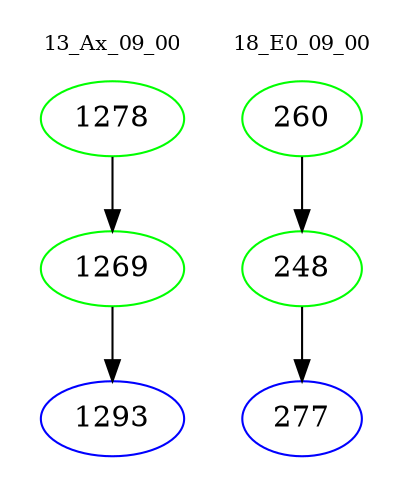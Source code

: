 digraph{
subgraph cluster_0 {
color = white
label = "13_Ax_09_00";
fontsize=10;
T0_1278 [label="1278", color="green"]
T0_1278 -> T0_1269 [color="black"]
T0_1269 [label="1269", color="green"]
T0_1269 -> T0_1293 [color="black"]
T0_1293 [label="1293", color="blue"]
}
subgraph cluster_1 {
color = white
label = "18_E0_09_00";
fontsize=10;
T1_260 [label="260", color="green"]
T1_260 -> T1_248 [color="black"]
T1_248 [label="248", color="green"]
T1_248 -> T1_277 [color="black"]
T1_277 [label="277", color="blue"]
}
}
